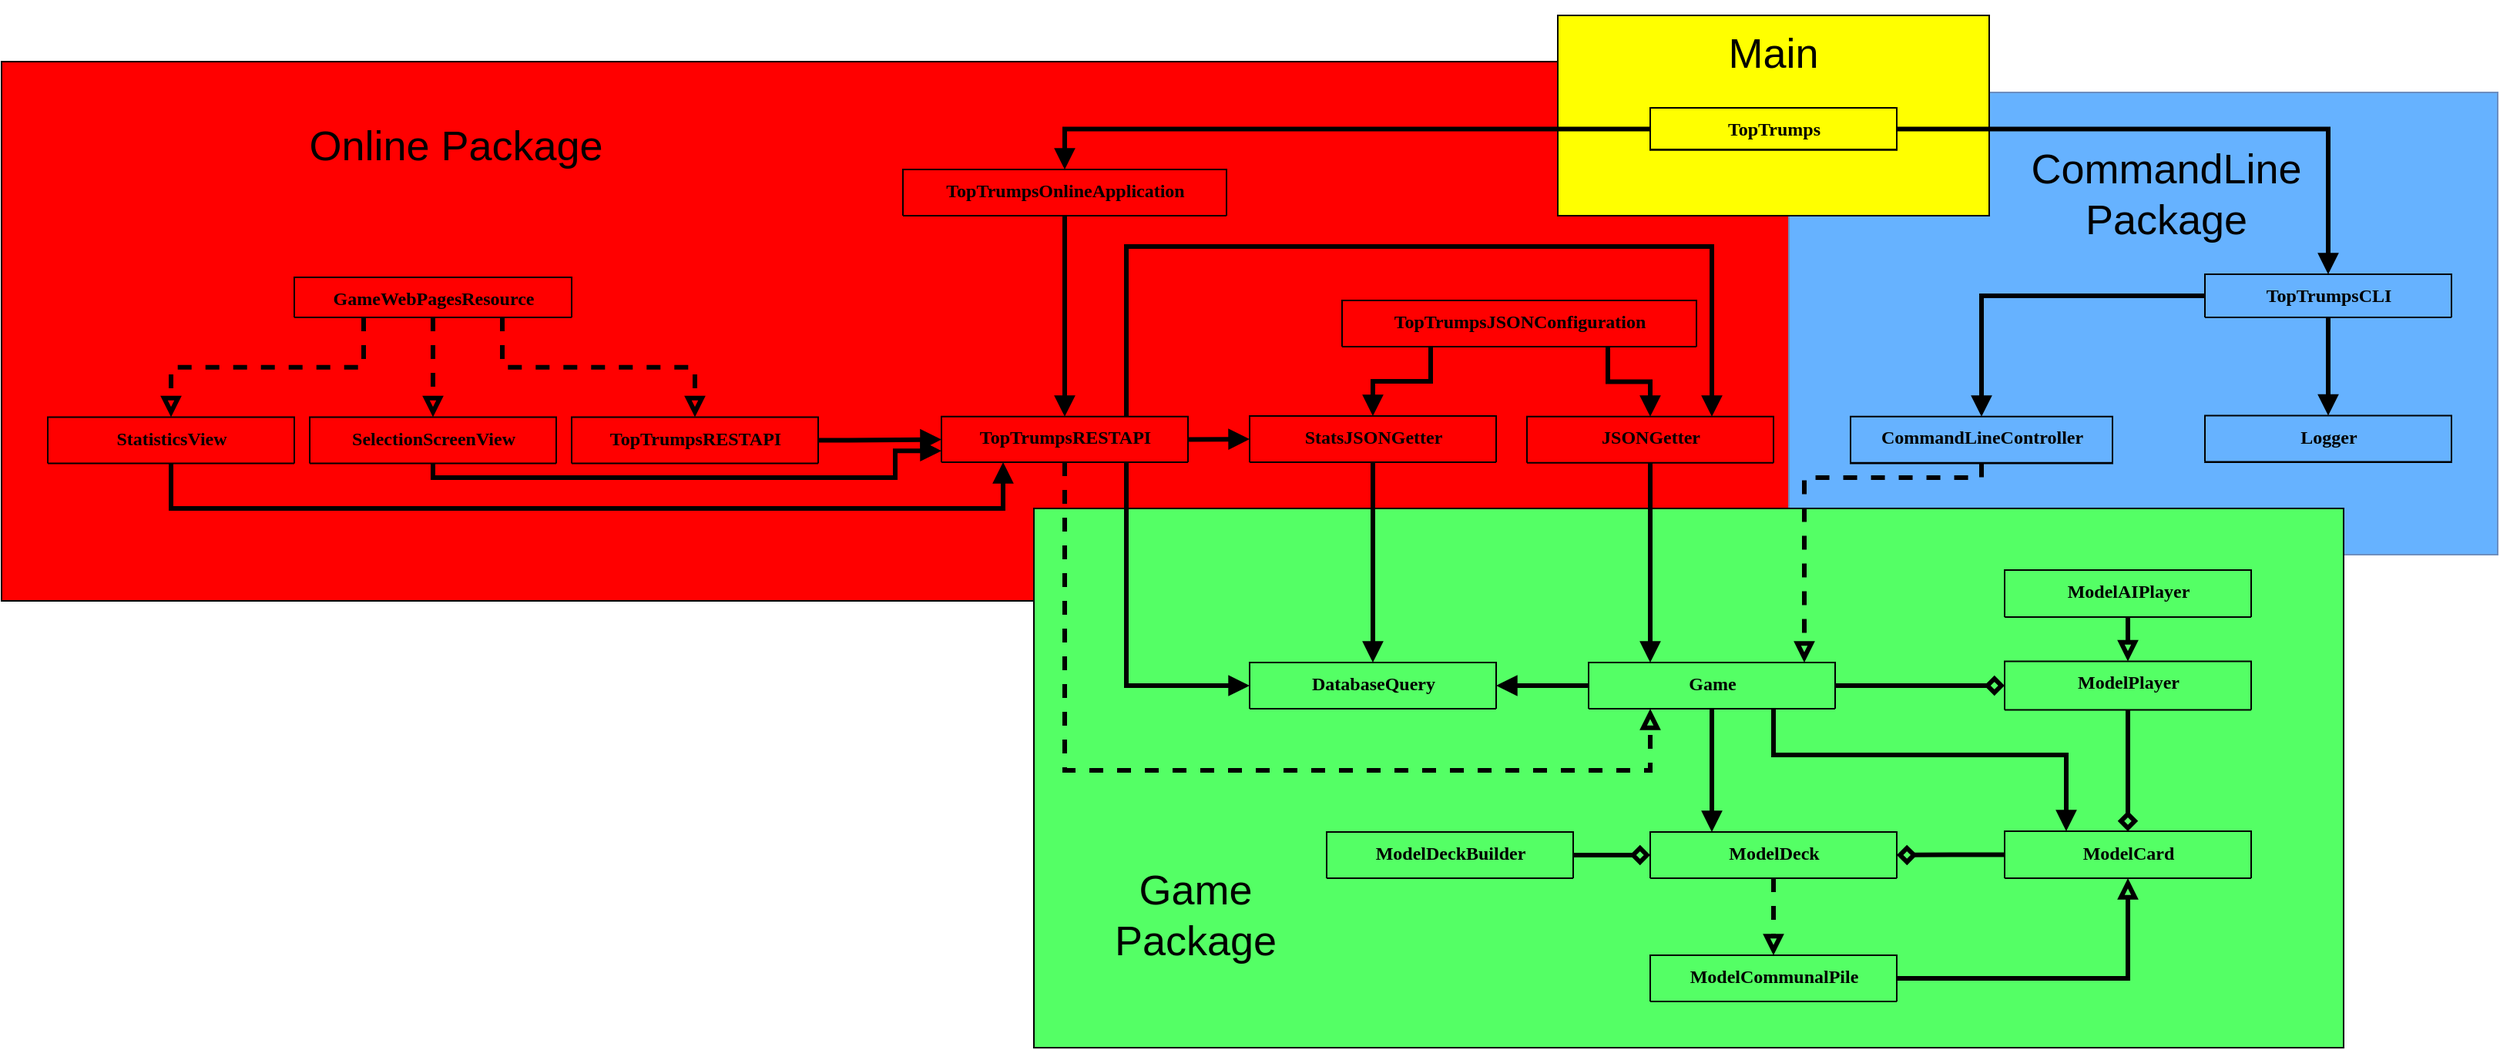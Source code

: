 <mxfile version="12.7.0" type="google"><diagram name="Page-1" id="9f46799a-70d6-7492-0946-bef42562c5a5"><mxGraphModel dx="1414" dy="1045" grid="1" gridSize="10" guides="1" tooltips="1" connect="1" arrows="1" fold="1" page="1" pageScale="1" pageWidth="1100" pageHeight="850" background="#ffffff" math="0" shadow="0"><root><mxCell id="0"/><mxCell id="1" parent="0"/><mxCell id="YVDnFWVNbik-R5A3QLN_-94" value="" style="rounded=0;whiteSpace=wrap;html=1;fillColor=#FF0000;" parent="1" vertex="1"><mxGeometry x="-640" y="-150" width="1180" height="350" as="geometry"/></mxCell><mxCell id="YVDnFWVNbik-R5A3QLN_-89" value="" style="rounded=0;whiteSpace=wrap;html=1;fillColor=#66B2FF;strokeColor=#6c8ebf;" parent="1" vertex="1"><mxGeometry x="520" y="-130" width="460" height="300" as="geometry"/></mxCell><mxCell id="YVDnFWVNbik-R5A3QLN_-118" value="" style="rounded=0;whiteSpace=wrap;html=1;fillColor=#FFFF00;" parent="1" vertex="1"><mxGeometry x="370" y="-180" width="280" height="130" as="geometry"/></mxCell><mxCell id="YVDnFWVNbik-R5A3QLN_-31" value="" style="rounded=0;whiteSpace=wrap;html=1;fillColor=#54FF65;" parent="1" vertex="1"><mxGeometry x="30" y="140" width="850" height="350" as="geometry"/></mxCell><mxCell id="78961159f06e98e8-17" value="DatabaseQuery" style="swimlane;html=1;fontStyle=1;align=center;verticalAlign=top;childLayout=stackLayout;horizontal=1;startSize=30;horizontalStack=0;resizeParent=1;resizeLast=0;collapsible=1;marginBottom=0;swimlaneFillColor=#ffffff;rounded=0;shadow=0;comic=0;labelBackgroundColor=none;strokeWidth=1;fillColor=none;fontFamily=Verdana;fontSize=12" parent="1" vertex="1"><mxGeometry x="170" y="240" width="160" height="30" as="geometry"/></mxCell><mxCell id="YVDnFWVNbik-R5A3QLN_-122" style="edgeStyle=orthogonalEdgeStyle;rounded=0;orthogonalLoop=1;jettySize=auto;html=1;exitX=0.75;exitY=1;exitDx=0;exitDy=0;entryX=0;entryY=0.5;entryDx=0;entryDy=0;endArrow=block;endFill=1;strokeWidth=3;" parent="1" source="78961159f06e98e8-30" target="78961159f06e98e8-17" edge="1"><mxGeometry relative="1" as="geometry"><Array as="points"><mxPoint x="90" y="255"/></Array><mxPoint x="170.0" y="225" as="targetPoint"/></mxGeometry></mxCell><mxCell id="YVDnFWVNbik-R5A3QLN_-169" style="edgeStyle=orthogonalEdgeStyle;rounded=0;orthogonalLoop=1;jettySize=auto;html=1;exitX=0.75;exitY=0;exitDx=0;exitDy=0;entryX=0.75;entryY=0;entryDx=0;entryDy=0;startArrow=none;startFill=0;endArrow=block;endFill=1;strokeWidth=3;" parent="1" source="78961159f06e98e8-30" target="YVDnFWVNbik-R5A3QLN_-147" edge="1"><mxGeometry relative="1" as="geometry"><Array as="points"><mxPoint x="90" y="-30"/><mxPoint x="470" y="-30"/></Array></mxGeometry></mxCell><mxCell id="78961159f06e98e8-30" value="TopTrumpsRESTAPI" style="swimlane;html=1;fontStyle=1;align=center;verticalAlign=top;childLayout=stackLayout;horizontal=1;startSize=30;horizontalStack=0;resizeParent=1;resizeLast=0;collapsible=1;marginBottom=0;swimlaneFillColor=#ffffff;rounded=0;shadow=0;comic=0;labelBackgroundColor=none;strokeWidth=1;fillColor=none;fontFamily=Verdana;fontSize=12" parent="1" vertex="1"><mxGeometry x="-30" y="80.43" width="160" height="29.57" as="geometry"/></mxCell><mxCell id="YVDnFWVNbik-R5A3QLN_-83" style="edgeStyle=orthogonalEdgeStyle;rounded=0;orthogonalLoop=1;jettySize=auto;html=1;exitX=0.5;exitY=1;exitDx=0;exitDy=0;entryX=0.5;entryY=0;entryDx=0;entryDy=0;endArrow=block;endFill=0;strokeWidth=3;" parent="1" source="78961159f06e98e8-43" target="YVDnFWVNbik-R5A3QLN_-23" edge="1"><mxGeometry relative="1" as="geometry"/></mxCell><mxCell id="78961159f06e98e8-43" value="ModelAIPlayer" style="swimlane;html=1;fontStyle=1;align=center;verticalAlign=top;childLayout=stackLayout;horizontal=1;startSize=31;horizontalStack=0;resizeParent=1;resizeLast=0;collapsible=1;marginBottom=0;swimlaneFillColor=#ffffff;rounded=0;shadow=0;comic=0;labelBackgroundColor=none;strokeWidth=1;fillColor=none;fontFamily=Verdana;fontSize=12" parent="1" vertex="1"><mxGeometry x="660" y="180" width="160" height="30.5" as="geometry"/></mxCell><mxCell id="YVDnFWVNbik-R5A3QLN_-76" style="edgeStyle=orthogonalEdgeStyle;rounded=0;orthogonalLoop=1;jettySize=auto;html=1;exitX=0.5;exitY=1;exitDx=0;exitDy=0;endArrow=block;endFill=1;strokeWidth=3;entryX=0.25;entryY=0;entryDx=0;entryDy=0;" parent="1" source="78961159f06e98e8-95" target="78961159f06e98e8-108" edge="1"><mxGeometry relative="1" as="geometry"><mxPoint x="509.857" y="630" as="targetPoint"/></mxGeometry></mxCell><mxCell id="YVDnFWVNbik-R5A3QLN_-78" style="rounded=0;orthogonalLoop=1;jettySize=auto;html=1;exitX=0.75;exitY=1;exitDx=0;exitDy=0;entryX=0.25;entryY=0;entryDx=0;entryDy=0;endArrow=block;endFill=1;strokeWidth=3;edgeStyle=orthogonalEdgeStyle;" parent="1" source="78961159f06e98e8-95" target="YVDnFWVNbik-R5A3QLN_-17" edge="1"><mxGeometry relative="1" as="geometry"><Array as="points"><mxPoint x="510" y="300"/><mxPoint x="700" y="300"/></Array></mxGeometry></mxCell><mxCell id="78961159f06e98e8-95" value="Game" style="swimlane;html=1;fontStyle=1;align=center;verticalAlign=top;childLayout=stackLayout;horizontal=1;startSize=30;horizontalStack=0;resizeParent=1;resizeLast=0;collapsible=1;marginBottom=0;swimlaneFillColor=#ffffff;rounded=0;shadow=0;comic=0;labelBackgroundColor=none;strokeWidth=1;fillColor=none;fontFamily=Verdana;fontSize=12" parent="1" vertex="1"><mxGeometry x="390" y="240" width="160" height="30" as="geometry"/></mxCell><mxCell id="78961159f06e98e8-108" value="ModelDeck" style="swimlane;html=1;fontStyle=1;align=center;verticalAlign=top;childLayout=stackLayout;horizontal=1;startSize=30;horizontalStack=0;resizeParent=1;resizeLast=0;collapsible=1;marginBottom=0;swimlaneFillColor=#ffffff;rounded=0;shadow=0;comic=0;labelBackgroundColor=none;strokeWidth=1;fillColor=none;fontFamily=Verdana;fontSize=12" parent="1" vertex="1"><mxGeometry x="430" y="350" width="160" height="30" as="geometry"/></mxCell><mxCell id="YVDnFWVNbik-R5A3QLN_-72" value="" style="edgeStyle=orthogonalEdgeStyle;rounded=0;orthogonalLoop=1;jettySize=auto;html=1;entryX=0.5;entryY=0;entryDx=0;entryDy=0;dashed=1;endArrow=block;endFill=0;exitX=0.5;exitY=1;exitDx=0;exitDy=0;strokeWidth=3;" parent="1" source="78961159f06e98e8-108" target="YVDnFWVNbik-R5A3QLN_-5" edge="1"><mxGeometry relative="1" as="geometry"><mxPoint x="520" y="777" as="sourcePoint"/><mxPoint x="510" y="800" as="targetPoint"/><Array as="points"/></mxGeometry></mxCell><mxCell id="YVDnFWVNbik-R5A3QLN_-5" value="ModelCommunalPile" style="swimlane;html=1;fontStyle=1;align=center;verticalAlign=top;childLayout=stackLayout;horizontal=1;startSize=30;horizontalStack=0;resizeParent=1;resizeLast=0;collapsible=1;marginBottom=0;swimlaneFillColor=#ffffff;rounded=0;shadow=0;comic=0;labelBackgroundColor=none;strokeWidth=1;fillColor=none;fontFamily=Verdana;fontSize=12" parent="1" vertex="1"><mxGeometry x="430" y="430" width="160" height="30" as="geometry"/></mxCell><mxCell id="YVDnFWVNbik-R5A3QLN_-11" value="ModelDeckBuilder" style="swimlane;html=1;fontStyle=1;align=center;verticalAlign=top;childLayout=stackLayout;horizontal=1;startSize=30;horizontalStack=0;resizeParent=1;resizeLast=0;collapsible=1;marginBottom=0;swimlaneFillColor=#ffffff;rounded=0;shadow=0;comic=0;labelBackgroundColor=none;strokeWidth=1;fillColor=none;fontFamily=Verdana;fontSize=12" parent="1" vertex="1"><mxGeometry x="220" y="350" width="160" height="30" as="geometry"/></mxCell><mxCell id="YVDnFWVNbik-R5A3QLN_-17" value="ModelCard" style="swimlane;html=1;fontStyle=1;align=center;verticalAlign=top;childLayout=stackLayout;horizontal=1;startSize=31;horizontalStack=0;resizeParent=1;resizeLast=0;collapsible=1;marginBottom=0;swimlaneFillColor=#ffffff;rounded=0;shadow=0;comic=0;labelBackgroundColor=none;strokeWidth=1;fillColor=none;fontFamily=Verdana;fontSize=12" parent="1" vertex="1"><mxGeometry x="660" y="349.5" width="160" height="30.5" as="geometry"/></mxCell><mxCell id="YVDnFWVNbik-R5A3QLN_-93" style="edgeStyle=orthogonalEdgeStyle;rounded=0;orthogonalLoop=1;jettySize=auto;html=1;exitX=0.5;exitY=1;exitDx=0;exitDy=0;entryX=0.5;entryY=0;entryDx=0;entryDy=0;endArrow=diamond;endFill=0;strokeWidth=3;" parent="1" source="YVDnFWVNbik-R5A3QLN_-23" target="YVDnFWVNbik-R5A3QLN_-17" edge="1"><mxGeometry relative="1" as="geometry"/></mxCell><mxCell id="YVDnFWVNbik-R5A3QLN_-23" value="ModelPlayer" style="swimlane;html=1;fontStyle=1;align=center;verticalAlign=top;childLayout=stackLayout;horizontal=1;startSize=32;horizontalStack=0;resizeParent=1;resizeLast=0;collapsible=1;marginBottom=0;swimlaneFillColor=#ffffff;rounded=0;shadow=0;comic=0;labelBackgroundColor=none;strokeWidth=1;fillColor=none;fontFamily=Verdana;fontSize=12" parent="1" vertex="1"><mxGeometry x="660" y="239.25" width="160" height="31.5" as="geometry"/></mxCell><mxCell id="YVDnFWVNbik-R5A3QLN_-32" value="&lt;font style=&quot;font-size: 27px&quot;&gt;Game Package&lt;/font&gt;" style="text;html=1;strokeColor=none;fillColor=none;align=center;verticalAlign=middle;whiteSpace=wrap;rounded=0;" parent="1" vertex="1"><mxGeometry x="70" y="350" width="130" height="108" as="geometry"/></mxCell><mxCell id="YVDnFWVNbik-R5A3QLN_-85" style="edgeStyle=orthogonalEdgeStyle;rounded=0;orthogonalLoop=1;jettySize=auto;html=1;endArrow=block;endFill=0;strokeWidth=3;dashed=1;exitX=0.5;exitY=1;exitDx=0;exitDy=0;" parent="1" source="YVDnFWVNbik-R5A3QLN_-33" edge="1"><mxGeometry relative="1" as="geometry"><Array as="points"><mxPoint x="645" y="120"/><mxPoint x="530" y="120"/></Array><mxPoint x="645" y="100" as="sourcePoint"/><mxPoint x="530" y="240" as="targetPoint"/></mxGeometry></mxCell><mxCell id="YVDnFWVNbik-R5A3QLN_-33" value="CommandLineController" style="swimlane;html=1;fontStyle=1;align=center;verticalAlign=top;childLayout=stackLayout;horizontal=1;startSize=30;horizontalStack=0;resizeParent=1;resizeLast=0;collapsible=1;marginBottom=0;swimlaneFillColor=#ffffff;rounded=0;shadow=0;comic=0;labelBackgroundColor=none;strokeWidth=1;fillColor=none;fontFamily=Verdana;fontSize=12" parent="1" vertex="1"><mxGeometry x="560" y="80.43" width="170" height="30.29" as="geometry"/></mxCell><mxCell id="YVDnFWVNbik-R5A3QLN_-56" value="Logger" style="swimlane;html=1;fontStyle=1;align=center;verticalAlign=top;childLayout=stackLayout;horizontal=1;startSize=30;horizontalStack=0;resizeParent=1;resizeLast=0;collapsible=1;marginBottom=0;swimlaneFillColor=#ffffff;rounded=0;shadow=0;comic=0;labelBackgroundColor=none;strokeWidth=1;fillColor=none;fontFamily=Verdana;fontSize=12" parent="1" vertex="1"><mxGeometry x="790" y="79.71" width="160" height="30.29" as="geometry"/></mxCell><mxCell id="YVDnFWVNbik-R5A3QLN_-88" style="edgeStyle=orthogonalEdgeStyle;rounded=0;orthogonalLoop=1;jettySize=auto;html=1;exitX=0.5;exitY=1;exitDx=0;exitDy=0;entryX=0.5;entryY=0;entryDx=0;entryDy=0;endArrow=block;endFill=1;strokeWidth=3;" parent="1" source="YVDnFWVNbik-R5A3QLN_-65" target="YVDnFWVNbik-R5A3QLN_-56" edge="1"><mxGeometry relative="1" as="geometry"/></mxCell><mxCell id="YVDnFWVNbik-R5A3QLN_-65" value="TopTrumpsCLI" style="swimlane;html=1;fontStyle=1;align=center;verticalAlign=top;childLayout=stackLayout;horizontal=1;startSize=28;horizontalStack=0;resizeParent=1;resizeLast=0;collapsible=1;marginBottom=0;swimlaneFillColor=#ffffff;rounded=0;shadow=0;comic=0;labelBackgroundColor=none;strokeWidth=1;fillColor=none;fontFamily=Verdana;fontSize=12" parent="1" vertex="1"><mxGeometry x="790" y="-12" width="160" height="28" as="geometry"/></mxCell><mxCell id="YVDnFWVNbik-R5A3QLN_-73" style="edgeStyle=orthogonalEdgeStyle;rounded=0;orthogonalLoop=1;jettySize=auto;html=1;exitX=0;exitY=0.5;exitDx=0;exitDy=0;entryX=1;entryY=0.5;entryDx=0;entryDy=0;endArrow=diamond;endFill=0;strokeWidth=3;" parent="1" source="YVDnFWVNbik-R5A3QLN_-17" target="78961159f06e98e8-108" edge="1"><mxGeometry relative="1" as="geometry"><mxPoint x="660" y="654.5" as="sourcePoint"/><mxPoint x="590.0" y="655.0" as="targetPoint"/></mxGeometry></mxCell><mxCell id="YVDnFWVNbik-R5A3QLN_-71" style="edgeStyle=orthogonalEdgeStyle;rounded=0;orthogonalLoop=1;jettySize=auto;html=1;exitX=1;exitY=0.5;exitDx=0;exitDy=0;endArrow=block;endFill=0;entryX=0.5;entryY=1;entryDx=0;entryDy=0;strokeWidth=3;" parent="1" source="YVDnFWVNbik-R5A3QLN_-5" target="YVDnFWVNbik-R5A3QLN_-17" edge="1"><mxGeometry relative="1" as="geometry"><mxPoint x="590" y="905" as="targetPoint"/><Array as="points"><mxPoint x="740" y="445"/></Array><mxPoint x="590" y="865" as="sourcePoint"/></mxGeometry></mxCell><mxCell id="YVDnFWVNbik-R5A3QLN_-77" style="edgeStyle=orthogonalEdgeStyle;rounded=0;orthogonalLoop=1;jettySize=auto;html=1;exitX=1;exitY=0.5;exitDx=0;exitDy=0;endArrow=diamond;endFill=0;strokeWidth=3;entryX=0;entryY=0.5;entryDx=0;entryDy=0;" parent="1" source="78961159f06e98e8-95" target="YVDnFWVNbik-R5A3QLN_-23" edge="1"><mxGeometry relative="1" as="geometry"><mxPoint x="550" y="361" as="sourcePoint"/><mxPoint x="660" y="361" as="targetPoint"/></mxGeometry></mxCell><mxCell id="YVDnFWVNbik-R5A3QLN_-82" style="edgeStyle=orthogonalEdgeStyle;rounded=0;orthogonalLoop=1;jettySize=auto;html=1;entryX=1;entryY=0.5;entryDx=0;entryDy=0;endArrow=block;endFill=1;strokeWidth=3;startArrow=none;startFill=0;exitX=0;exitY=0.5;exitDx=0;exitDy=0;" parent="1" source="78961159f06e98e8-95" target="78961159f06e98e8-17" edge="1"><mxGeometry relative="1" as="geometry"><mxPoint x="390" y="290" as="sourcePoint"/><mxPoint x="330.0" y="277" as="targetPoint"/></mxGeometry></mxCell><mxCell id="YVDnFWVNbik-R5A3QLN_-81" style="edgeStyle=orthogonalEdgeStyle;rounded=0;orthogonalLoop=1;jettySize=auto;html=1;exitX=1;exitY=0.5;exitDx=0;exitDy=0;entryX=0;entryY=0.5;entryDx=0;entryDy=0;endArrow=diamond;endFill=0;strokeWidth=3;" parent="1" source="YVDnFWVNbik-R5A3QLN_-11" target="78961159f06e98e8-108" edge="1"><mxGeometry relative="1" as="geometry"><mxPoint x="370" y="681.0" as="sourcePoint"/><mxPoint x="430" y="681.0" as="targetPoint"/></mxGeometry></mxCell><mxCell id="YVDnFWVNbik-R5A3QLN_-86" style="edgeStyle=orthogonalEdgeStyle;rounded=0;orthogonalLoop=1;jettySize=auto;html=1;exitX=0;exitY=0.5;exitDx=0;exitDy=0;entryX=0.5;entryY=0;entryDx=0;entryDy=0;endArrow=block;endFill=1;strokeWidth=3;" parent="1" source="YVDnFWVNbik-R5A3QLN_-65" target="YVDnFWVNbik-R5A3QLN_-33" edge="1"><mxGeometry relative="1" as="geometry"><mxPoint x="710" y="-119" as="targetPoint"/><mxPoint x="790" y="-293" as="sourcePoint"/></mxGeometry></mxCell><mxCell id="YVDnFWVNbik-R5A3QLN_-90" value="&lt;font style=&quot;font-size: 27px&quot;&gt;CommandLine Package&lt;/font&gt;" style="text;html=1;strokeColor=none;fillColor=none;align=center;verticalAlign=middle;whiteSpace=wrap;rounded=0;" parent="1" vertex="1"><mxGeometry x="660" y="-118" width="210" height="108" as="geometry"/></mxCell><mxCell id="YVDnFWVNbik-R5A3QLN_-91" style="edgeStyle=orthogonalEdgeStyle;rounded=0;orthogonalLoop=1;jettySize=auto;html=1;endArrow=block;endFill=0;strokeWidth=3;dashed=1;exitX=0.5;exitY=1;exitDx=0;exitDy=0;entryX=0.25;entryY=1;entryDx=0;entryDy=0;" parent="1" source="78961159f06e98e8-30" edge="1" target="78961159f06e98e8-95"><mxGeometry relative="1" as="geometry"><mxPoint x="250" y="67" as="sourcePoint"/><Array as="points"><mxPoint x="50" y="310"/><mxPoint x="430" y="310"/></Array><mxPoint x="390" y="410" as="targetPoint"/></mxGeometry></mxCell><mxCell id="YVDnFWVNbik-R5A3QLN_-95" value="SelectionScreenView" style="swimlane;html=1;fontStyle=1;align=center;verticalAlign=top;childLayout=stackLayout;horizontal=1;startSize=30;horizontalStack=0;resizeParent=1;resizeLast=0;collapsible=1;marginBottom=0;swimlaneFillColor=#ffffff;rounded=0;shadow=0;comic=0;labelBackgroundColor=none;strokeWidth=1;fillColor=none;fontFamily=Verdana;fontSize=12" parent="1" vertex="1"><mxGeometry x="-440" y="80.72" width="160" height="30" as="geometry"/></mxCell><mxCell id="YVDnFWVNbik-R5A3QLN_-107" value="TopTrumps" style="swimlane;html=1;fontStyle=1;align=center;verticalAlign=top;childLayout=stackLayout;horizontal=1;startSize=27;horizontalStack=0;resizeParent=1;resizeLast=0;collapsible=1;marginBottom=0;swimlaneFillColor=#ffffff;rounded=0;shadow=0;comic=0;labelBackgroundColor=none;strokeWidth=1;fillColor=none;fontFamily=Verdana;fontSize=12" parent="1" vertex="1"><mxGeometry x="430" y="-120" width="160" height="27.43" as="geometry"/></mxCell><mxCell id="YVDnFWVNbik-R5A3QLN_-120" style="edgeStyle=orthogonalEdgeStyle;rounded=0;orthogonalLoop=1;jettySize=auto;html=1;exitX=1;exitY=0.5;exitDx=0;exitDy=0;entryX=0.5;entryY=0;entryDx=0;entryDy=0;endArrow=block;endFill=1;strokeWidth=3;" parent="1" source="YVDnFWVNbik-R5A3QLN_-107" target="YVDnFWVNbik-R5A3QLN_-65" edge="1"><mxGeometry relative="1" as="geometry"><mxPoint x="590" y="-448.43" as="sourcePoint"/></mxGeometry></mxCell><mxCell id="YVDnFWVNbik-R5A3QLN_-123" value="StatisticsView" style="swimlane;html=1;fontStyle=1;align=center;verticalAlign=top;childLayout=stackLayout;horizontal=1;startSize=30;horizontalStack=0;resizeParent=1;resizeLast=0;collapsible=1;marginBottom=0;swimlaneFillColor=#ffffff;rounded=0;shadow=0;comic=0;labelBackgroundColor=none;strokeWidth=1;fillColor=none;fontFamily=Verdana;fontSize=12" parent="1" vertex="1"><mxGeometry x="-610" y="80.72" width="160" height="30" as="geometry"/></mxCell><mxCell id="YVDnFWVNbik-R5A3QLN_-195" style="edgeStyle=orthogonalEdgeStyle;rounded=0;orthogonalLoop=1;jettySize=auto;html=1;exitX=0.5;exitY=1;exitDx=0;exitDy=0;entryX=0.5;entryY=0;entryDx=0;entryDy=0;startArrow=none;startFill=0;endArrow=block;endFill=0;strokeWidth=3;dashed=1;" parent="1" source="YVDnFWVNbik-R5A3QLN_-129" target="YVDnFWVNbik-R5A3QLN_-95" edge="1"><mxGeometry relative="1" as="geometry"/></mxCell><mxCell id="YVDnFWVNbik-R5A3QLN_-129" value="GameWebPagesResource" style="swimlane;html=1;fontStyle=1;align=center;verticalAlign=top;childLayout=stackLayout;horizontal=1;startSize=26;horizontalStack=0;resizeParent=1;resizeLast=0;collapsible=1;marginBottom=0;swimlaneFillColor=#ffffff;rounded=0;shadow=0;comic=0;labelBackgroundColor=none;strokeWidth=1;fillColor=none;fontFamily=Verdana;fontSize=12" parent="1" vertex="1"><mxGeometry x="-450" y="-10" width="180" height="26" as="geometry"/></mxCell><mxCell id="YVDnFWVNbik-R5A3QLN_-162" style="edgeStyle=orthogonalEdgeStyle;rounded=0;orthogonalLoop=1;jettySize=auto;html=1;exitX=0.5;exitY=1;exitDx=0;exitDy=0;entryX=0.5;entryY=0;entryDx=0;entryDy=0;startArrow=none;startFill=0;endArrow=block;endFill=1;strokeWidth=3;" parent="1" source="YVDnFWVNbik-R5A3QLN_-197" target="78961159f06e98e8-30" edge="1"><mxGeometry relative="1" as="geometry"><mxPoint x="50" y="-364" as="sourcePoint"/></mxGeometry></mxCell><mxCell id="YVDnFWVNbik-R5A3QLN_-174" style="edgeStyle=orthogonalEdgeStyle;rounded=0;orthogonalLoop=1;jettySize=auto;html=1;exitX=0.5;exitY=1;exitDx=0;exitDy=0;entryX=0.5;entryY=0;entryDx=0;entryDy=0;startArrow=none;startFill=0;endArrow=block;endFill=1;strokeWidth=3;" parent="1" source="YVDnFWVNbik-R5A3QLN_-141" target="78961159f06e98e8-17" edge="1"><mxGeometry relative="1" as="geometry"/></mxCell><mxCell id="YVDnFWVNbik-R5A3QLN_-141" value="StatsJSONGetter" style="swimlane;html=1;fontStyle=1;align=center;verticalAlign=top;childLayout=stackLayout;horizontal=1;startSize=30;horizontalStack=0;resizeParent=1;resizeLast=0;collapsible=1;marginBottom=0;swimlaneFillColor=#ffffff;rounded=0;shadow=0;comic=0;labelBackgroundColor=none;strokeWidth=1;fillColor=none;fontFamily=Verdana;fontSize=12" parent="1" vertex="1"><mxGeometry x="170" y="80" width="160" height="30" as="geometry"/></mxCell><mxCell id="YVDnFWVNbik-R5A3QLN_-166" style="edgeStyle=orthogonalEdgeStyle;rounded=0;orthogonalLoop=1;jettySize=auto;html=1;exitX=0.5;exitY=1;exitDx=0;exitDy=0;entryX=0.25;entryY=0;entryDx=0;entryDy=0;startArrow=none;startFill=0;endArrow=block;endFill=1;strokeWidth=3;" parent="1" source="YVDnFWVNbik-R5A3QLN_-147" target="78961159f06e98e8-95" edge="1"><mxGeometry relative="1" as="geometry"/></mxCell><mxCell id="YVDnFWVNbik-R5A3QLN_-147" value="JSONGetter" style="swimlane;html=1;fontStyle=1;align=center;verticalAlign=top;childLayout=stackLayout;horizontal=1;startSize=30;horizontalStack=0;resizeParent=1;resizeLast=0;collapsible=1;marginBottom=0;swimlaneFillColor=#ffffff;rounded=0;shadow=0;comic=0;labelBackgroundColor=none;strokeWidth=1;fillColor=none;fontFamily=Verdana;fontSize=12" parent="1" vertex="1"><mxGeometry x="350" y="80.43" width="160" height="30" as="geometry"/></mxCell><mxCell id="YVDnFWVNbik-R5A3QLN_-164" style="edgeStyle=orthogonalEdgeStyle;rounded=0;orthogonalLoop=1;jettySize=auto;html=1;entryX=0.5;entryY=0;entryDx=0;entryDy=0;startArrow=none;startFill=0;endArrow=block;endFill=1;strokeWidth=3;exitX=0.75;exitY=1;exitDx=0;exitDy=0;" parent="1" target="YVDnFWVNbik-R5A3QLN_-147" edge="1" source="YVDnFWVNbik-R5A3QLN_-153"><mxGeometry relative="1" as="geometry"><mxPoint x="430" y="-180" as="sourcePoint"/></mxGeometry></mxCell><mxCell id="YVDnFWVNbik-R5A3QLN_-165" style="edgeStyle=orthogonalEdgeStyle;rounded=0;orthogonalLoop=1;jettySize=auto;html=1;entryX=0.5;entryY=0;entryDx=0;entryDy=0;startArrow=none;startFill=0;endArrow=block;endFill=1;strokeWidth=3;exitX=0.25;exitY=1;exitDx=0;exitDy=0;" parent="1" target="YVDnFWVNbik-R5A3QLN_-141" edge="1" source="YVDnFWVNbik-R5A3QLN_-153"><mxGeometry relative="1" as="geometry"><mxPoint x="290" y="-185" as="sourcePoint"/></mxGeometry></mxCell><mxCell id="YVDnFWVNbik-R5A3QLN_-153" value="TopTrumpsJSONConfiguration" style="swimlane;html=1;fontStyle=1;align=center;verticalAlign=top;childLayout=stackLayout;horizontal=1;startSize=30;horizontalStack=0;resizeParent=1;resizeLast=0;collapsible=1;marginBottom=0;swimlaneFillColor=#ffffff;rounded=0;shadow=0;comic=0;labelBackgroundColor=none;strokeWidth=1;fillColor=none;fontFamily=Verdana;fontSize=12" parent="1" vertex="1"><mxGeometry x="230" y="5" width="230" height="30" as="geometry"/></mxCell><mxCell id="YVDnFWVNbik-R5A3QLN_-159" value="&lt;font style=&quot;font-size: 27px&quot;&gt;Main&lt;/font&gt;" style="text;html=1;strokeColor=none;fillColor=none;align=center;verticalAlign=middle;whiteSpace=wrap;rounded=0;" parent="1" vertex="1"><mxGeometry x="405" y="-190" width="210" height="70" as="geometry"/></mxCell><mxCell id="YVDnFWVNbik-R5A3QLN_-161" value="&lt;font style=&quot;font-size: 27px&quot;&gt;Online Package&lt;/font&gt;" style="text;html=1;strokeColor=none;fillColor=none;align=center;verticalAlign=middle;whiteSpace=wrap;rounded=0;" parent="1" vertex="1"><mxGeometry x="-450" y="-130" width="210" height="70" as="geometry"/></mxCell><mxCell id="YVDnFWVNbik-R5A3QLN_-167" style="edgeStyle=orthogonalEdgeStyle;rounded=0;orthogonalLoop=1;jettySize=auto;html=1;exitX=1;exitY=0.5;exitDx=0;exitDy=0;entryX=0;entryY=0.5;entryDx=0;entryDy=0;startArrow=none;startFill=0;endArrow=block;endFill=1;strokeWidth=3;" parent="1" source="78961159f06e98e8-30" target="YVDnFWVNbik-R5A3QLN_-141" edge="1"><mxGeometry relative="1" as="geometry"><Array as="points"><mxPoint x="130" y="95"/><mxPoint x="130" y="95"/></Array><mxPoint x="130" y="-118.57" as="sourcePoint"/></mxGeometry></mxCell><mxCell id="YVDnFWVNbik-R5A3QLN_-170" style="edgeStyle=orthogonalEdgeStyle;rounded=0;orthogonalLoop=1;jettySize=auto;html=1;entryX=0.5;entryY=1;entryDx=0;entryDy=0;startArrow=block;startFill=1;endArrow=none;endFill=0;strokeWidth=3;exitX=0.25;exitY=1;exitDx=0;exitDy=0;" parent="1" source="78961159f06e98e8-30" target="YVDnFWVNbik-R5A3QLN_-123" edge="1"><mxGeometry relative="1" as="geometry"><mxPoint x="-30" y="-6.57" as="sourcePoint"/><Array as="points"><mxPoint x="10" y="140"/><mxPoint x="-530" y="140"/></Array></mxGeometry></mxCell><mxCell id="YVDnFWVNbik-R5A3QLN_-171" style="edgeStyle=orthogonalEdgeStyle;rounded=0;orthogonalLoop=1;jettySize=auto;html=1;exitX=0;exitY=0.75;exitDx=0;exitDy=0;entryX=0.5;entryY=1;entryDx=0;entryDy=0;startArrow=block;startFill=1;endArrow=none;endFill=0;strokeWidth=3;" parent="1" source="78961159f06e98e8-30" target="YVDnFWVNbik-R5A3QLN_-95" edge="1"><mxGeometry relative="1" as="geometry"><Array as="points"><mxPoint x="-60" y="103"/><mxPoint x="-60" y="120"/><mxPoint x="-360" y="120"/></Array><mxPoint x="-30" y="-40.57" as="sourcePoint"/></mxGeometry></mxCell><mxCell id="YVDnFWVNbik-R5A3QLN_-194" style="edgeStyle=orthogonalEdgeStyle;rounded=0;orthogonalLoop=1;jettySize=auto;html=1;exitX=0.25;exitY=1;exitDx=0;exitDy=0;entryX=0.5;entryY=0;entryDx=0;entryDy=0;startArrow=none;startFill=0;endArrow=block;endFill=0;strokeWidth=3;dashed=1;" parent="1" source="YVDnFWVNbik-R5A3QLN_-129" target="YVDnFWVNbik-R5A3QLN_-123" edge="1"><mxGeometry relative="1" as="geometry"/></mxCell><mxCell id="YVDnFWVNbik-R5A3QLN_-197" value="TopTrumpsOnlineApplication" style="swimlane;html=1;fontStyle=1;align=center;verticalAlign=top;childLayout=stackLayout;horizontal=1;startSize=30;horizontalStack=0;resizeParent=1;resizeLast=0;collapsible=1;marginBottom=0;swimlaneFillColor=#ffffff;rounded=0;shadow=0;comic=0;labelBackgroundColor=none;strokeWidth=1;fillColor=none;fontFamily=Verdana;fontSize=12" parent="1" vertex="1"><mxGeometry x="-55" y="-80" width="210" height="30" as="geometry"/></mxCell><mxCell id="YVDnFWVNbik-R5A3QLN_-208" style="edgeStyle=orthogonalEdgeStyle;rounded=0;orthogonalLoop=1;jettySize=auto;html=1;exitX=0;exitY=0.5;exitDx=0;exitDy=0;startArrow=none;startFill=0;endArrow=block;endFill=1;strokeWidth=3;entryX=0.5;entryY=0;entryDx=0;entryDy=0;" parent="1" source="YVDnFWVNbik-R5A3QLN_-107" target="YVDnFWVNbik-R5A3QLN_-197" edge="1"><mxGeometry relative="1" as="geometry"><mxPoint x="60" y="-540" as="targetPoint"/><mxPoint x="430" y="-578.43" as="sourcePoint"/></mxGeometry></mxCell><mxCell id="YVDnFWVNbik-R5A3QLN_-211" style="edgeStyle=orthogonalEdgeStyle;rounded=0;orthogonalLoop=1;jettySize=auto;html=1;exitX=1;exitY=0.5;exitDx=0;exitDy=0;entryX=0;entryY=0.5;entryDx=0;entryDy=0;startArrow=none;startFill=0;endArrow=block;endFill=1;strokeWidth=3;" parent="1" source="YVDnFWVNbik-R5A3QLN_-212" target="78961159f06e98e8-30" edge="1"><mxGeometry relative="1" as="geometry"><mxPoint x="-110" y="-52.71" as="sourcePoint"/><mxPoint x="10.0" y="88.72" as="targetPoint"/><Array as="points"><mxPoint x="-90" y="96"/><mxPoint x="-50" y="95"/></Array></mxGeometry></mxCell><mxCell id="YVDnFWVNbik-R5A3QLN_-212" value="TopTrumpsRESTAPI" style="swimlane;html=1;fontStyle=1;align=center;verticalAlign=top;childLayout=stackLayout;horizontal=1;startSize=30;horizontalStack=0;resizeParent=1;resizeLast=0;collapsible=1;marginBottom=0;swimlaneFillColor=#ffffff;rounded=0;shadow=0;comic=0;labelBackgroundColor=none;strokeWidth=1;fillColor=none;fontFamily=Verdana;fontSize=12" parent="1" vertex="1"><mxGeometry x="-270" y="80.72" width="160" height="30" as="geometry"/></mxCell><mxCell id="YVDnFWVNbik-R5A3QLN_-223" style="edgeStyle=orthogonalEdgeStyle;rounded=0;orthogonalLoop=1;jettySize=auto;html=1;exitX=0.75;exitY=1;exitDx=0;exitDy=0;entryX=0.5;entryY=0;entryDx=0;entryDy=0;startArrow=none;startFill=0;endArrow=block;endFill=0;strokeWidth=3;dashed=1;" parent="1" source="YVDnFWVNbik-R5A3QLN_-129" target="YVDnFWVNbik-R5A3QLN_-212" edge="1"><mxGeometry relative="1" as="geometry"><mxPoint x="-315" y="-210.0" as="sourcePoint"/><mxPoint x="-196" y="-153" as="targetPoint"/></mxGeometry></mxCell></root></mxGraphModel></diagram></mxfile>